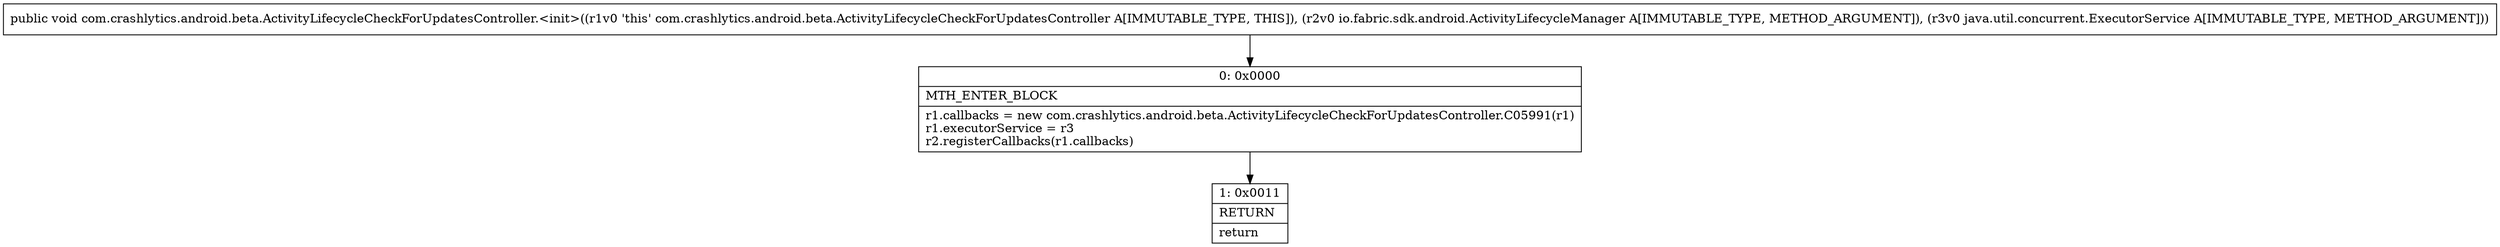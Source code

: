 digraph "CFG forcom.crashlytics.android.beta.ActivityLifecycleCheckForUpdatesController.\<init\>(Lio\/fabric\/sdk\/android\/ActivityLifecycleManager;Ljava\/util\/concurrent\/ExecutorService;)V" {
Node_0 [shape=record,label="{0\:\ 0x0000|MTH_ENTER_BLOCK\l|r1.callbacks = new com.crashlytics.android.beta.ActivityLifecycleCheckForUpdatesController.C05991(r1)\lr1.executorService = r3\lr2.registerCallbacks(r1.callbacks)\l}"];
Node_1 [shape=record,label="{1\:\ 0x0011|RETURN\l|return\l}"];
MethodNode[shape=record,label="{public void com.crashlytics.android.beta.ActivityLifecycleCheckForUpdatesController.\<init\>((r1v0 'this' com.crashlytics.android.beta.ActivityLifecycleCheckForUpdatesController A[IMMUTABLE_TYPE, THIS]), (r2v0 io.fabric.sdk.android.ActivityLifecycleManager A[IMMUTABLE_TYPE, METHOD_ARGUMENT]), (r3v0 java.util.concurrent.ExecutorService A[IMMUTABLE_TYPE, METHOD_ARGUMENT])) }"];
MethodNode -> Node_0;
Node_0 -> Node_1;
}

